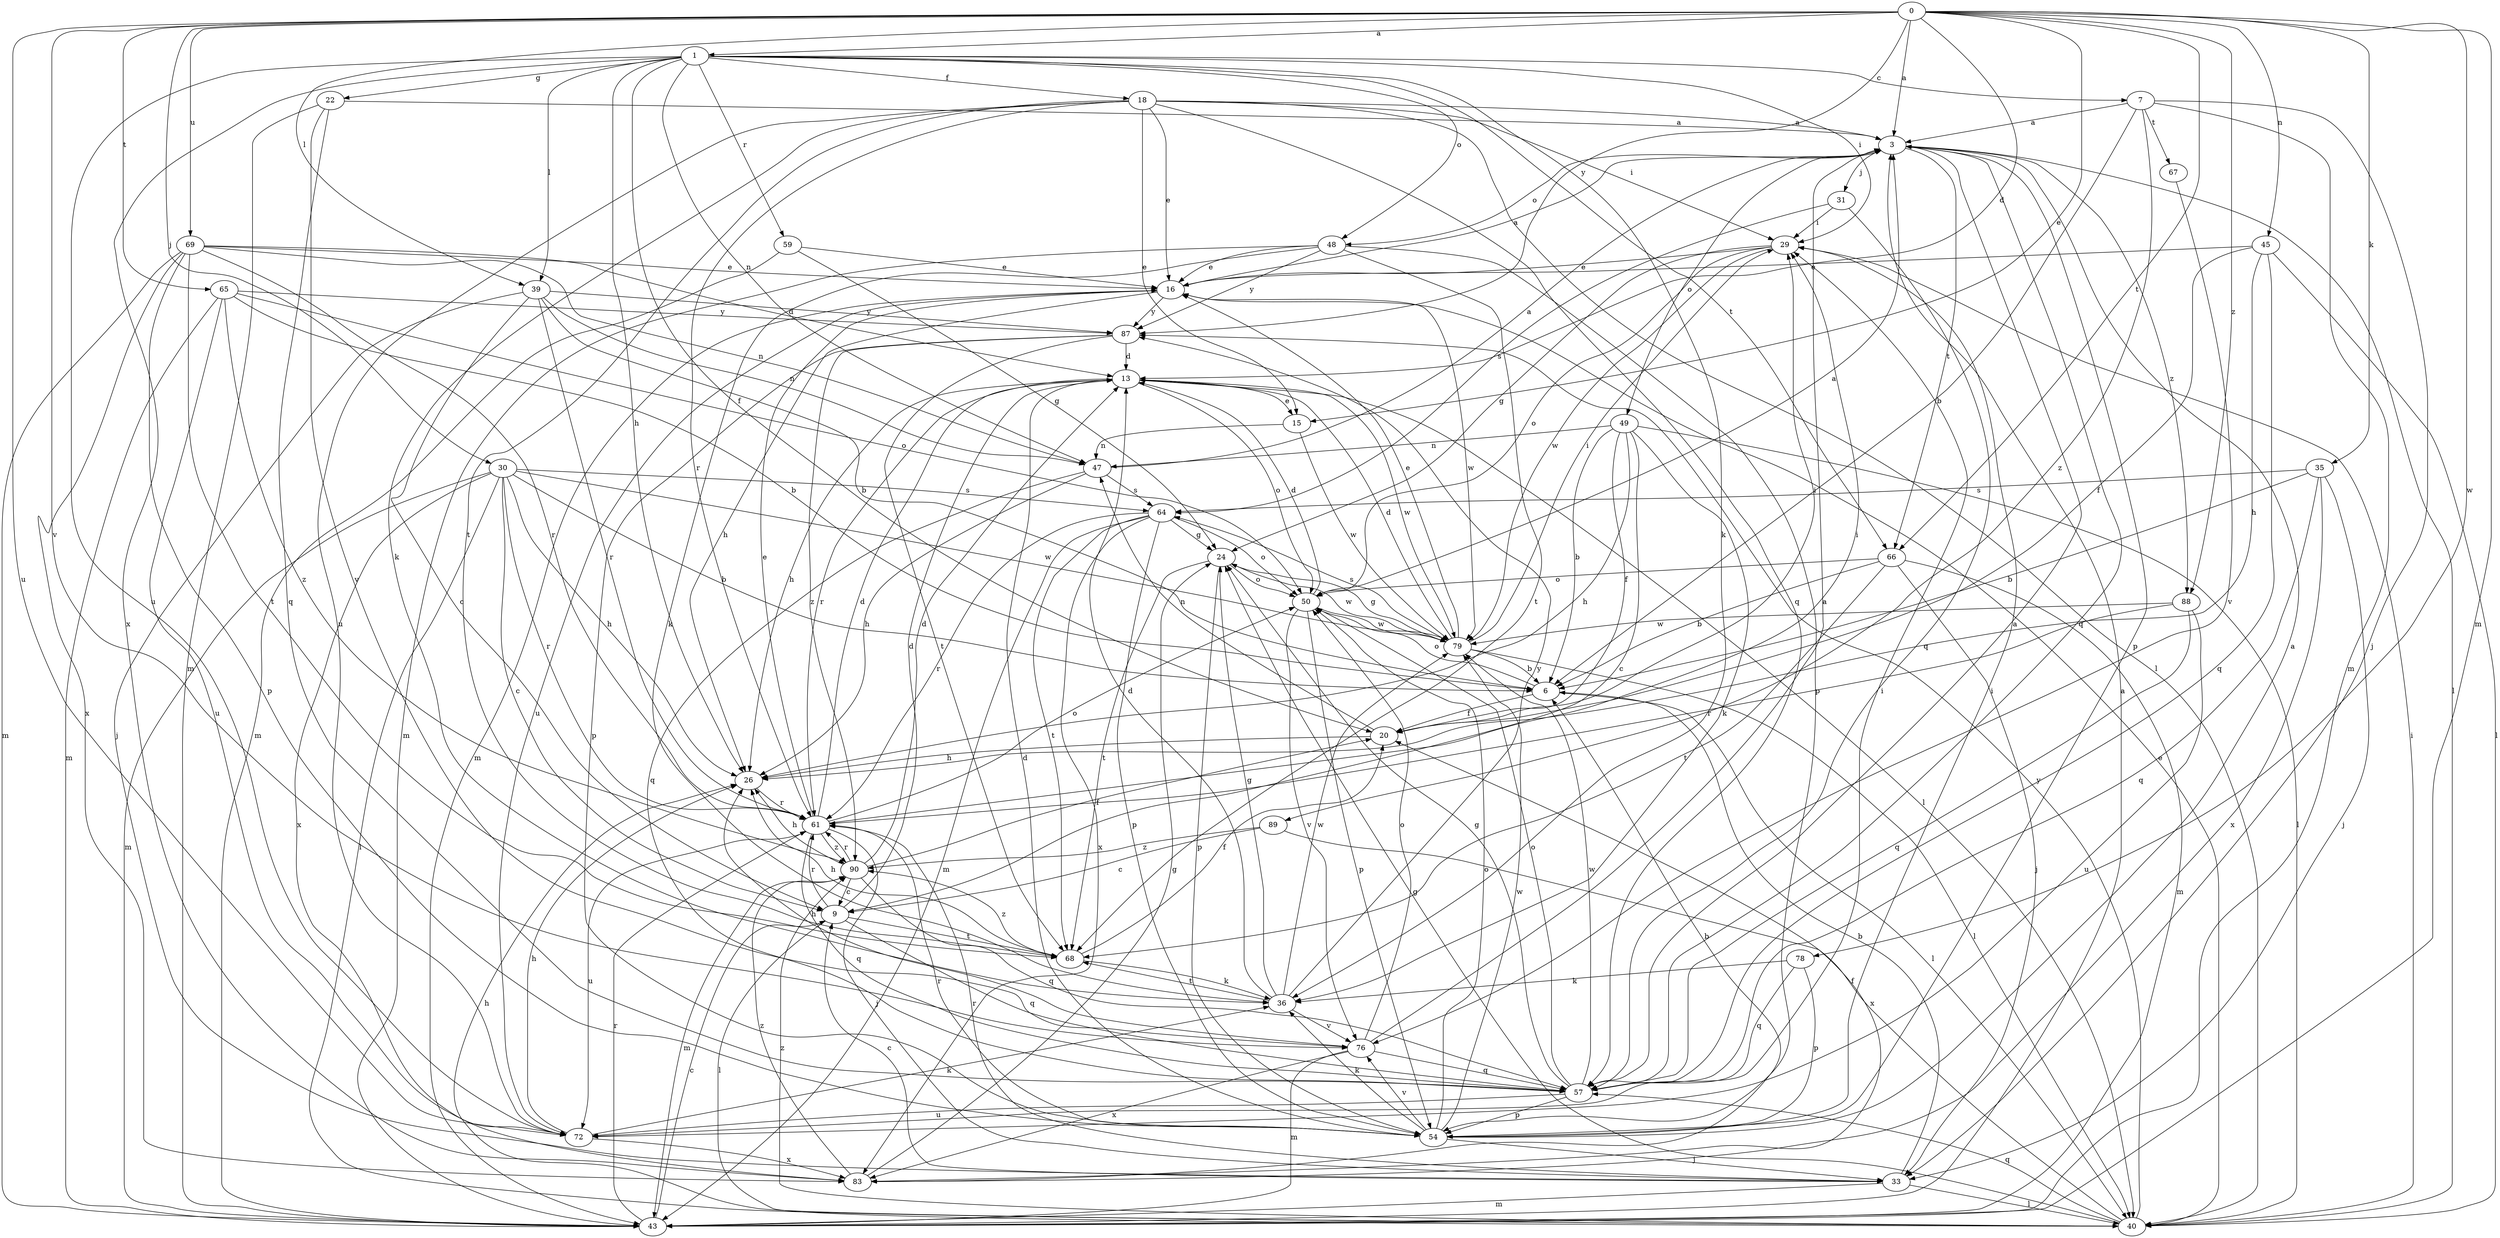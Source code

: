 strict digraph  {
0;
1;
3;
6;
7;
9;
13;
15;
16;
18;
20;
22;
24;
26;
29;
30;
31;
33;
35;
36;
39;
40;
43;
45;
47;
48;
49;
50;
54;
57;
59;
61;
64;
65;
66;
67;
68;
69;
72;
76;
78;
79;
83;
87;
88;
89;
90;
0 -> 1  [label=a];
0 -> 3  [label=a];
0 -> 13  [label=d];
0 -> 15  [label=e];
0 -> 30  [label=j];
0 -> 35  [label=k];
0 -> 39  [label=l];
0 -> 43  [label=m];
0 -> 45  [label=n];
0 -> 65  [label=t];
0 -> 66  [label=t];
0 -> 69  [label=u];
0 -> 72  [label=u];
0 -> 76  [label=v];
0 -> 78  [label=w];
0 -> 87  [label=y];
0 -> 88  [label=z];
1 -> 7  [label=c];
1 -> 18  [label=f];
1 -> 20  [label=f];
1 -> 22  [label=g];
1 -> 26  [label=h];
1 -> 29  [label=i];
1 -> 36  [label=k];
1 -> 39  [label=l];
1 -> 47  [label=n];
1 -> 48  [label=o];
1 -> 59  [label=r];
1 -> 66  [label=t];
1 -> 72  [label=u];
1 -> 83  [label=x];
3 -> 31  [label=j];
3 -> 40  [label=l];
3 -> 48  [label=o];
3 -> 49  [label=o];
3 -> 54  [label=p];
3 -> 57  [label=q];
3 -> 66  [label=t];
3 -> 88  [label=z];
6 -> 20  [label=f];
6 -> 40  [label=l];
6 -> 50  [label=o];
7 -> 3  [label=a];
7 -> 6  [label=b];
7 -> 33  [label=j];
7 -> 43  [label=m];
7 -> 67  [label=t];
7 -> 89  [label=z];
9 -> 13  [label=d];
9 -> 40  [label=l];
9 -> 57  [label=q];
9 -> 61  [label=r];
9 -> 68  [label=t];
13 -> 15  [label=e];
13 -> 26  [label=h];
13 -> 40  [label=l];
13 -> 50  [label=o];
13 -> 61  [label=r];
13 -> 79  [label=w];
15 -> 47  [label=n];
15 -> 79  [label=w];
16 -> 3  [label=a];
16 -> 26  [label=h];
16 -> 43  [label=m];
16 -> 72  [label=u];
16 -> 79  [label=w];
16 -> 87  [label=y];
18 -> 3  [label=a];
18 -> 15  [label=e];
18 -> 16  [label=e];
18 -> 29  [label=i];
18 -> 36  [label=k];
18 -> 40  [label=l];
18 -> 57  [label=q];
18 -> 61  [label=r];
18 -> 68  [label=t];
18 -> 72  [label=u];
20 -> 26  [label=h];
20 -> 29  [label=i];
20 -> 47  [label=n];
22 -> 3  [label=a];
22 -> 43  [label=m];
22 -> 57  [label=q];
22 -> 76  [label=v];
24 -> 50  [label=o];
24 -> 54  [label=p];
24 -> 68  [label=t];
24 -> 79  [label=w];
26 -> 61  [label=r];
29 -> 16  [label=e];
29 -> 24  [label=g];
29 -> 50  [label=o];
29 -> 79  [label=w];
30 -> 6  [label=b];
30 -> 9  [label=c];
30 -> 26  [label=h];
30 -> 40  [label=l];
30 -> 43  [label=m];
30 -> 61  [label=r];
30 -> 64  [label=s];
30 -> 79  [label=w];
30 -> 83  [label=x];
31 -> 29  [label=i];
31 -> 57  [label=q];
31 -> 64  [label=s];
33 -> 6  [label=b];
33 -> 9  [label=c];
33 -> 40  [label=l];
33 -> 43  [label=m];
33 -> 61  [label=r];
35 -> 6  [label=b];
35 -> 33  [label=j];
35 -> 57  [label=q];
35 -> 64  [label=s];
35 -> 83  [label=x];
36 -> 13  [label=d];
36 -> 24  [label=g];
36 -> 68  [label=t];
36 -> 76  [label=v];
36 -> 79  [label=w];
36 -> 87  [label=y];
39 -> 6  [label=b];
39 -> 9  [label=c];
39 -> 33  [label=j];
39 -> 47  [label=n];
39 -> 61  [label=r];
39 -> 87  [label=y];
40 -> 16  [label=e];
40 -> 20  [label=f];
40 -> 24  [label=g];
40 -> 26  [label=h];
40 -> 29  [label=i];
40 -> 57  [label=q];
40 -> 87  [label=y];
40 -> 90  [label=z];
43 -> 3  [label=a];
43 -> 9  [label=c];
43 -> 61  [label=r];
45 -> 16  [label=e];
45 -> 20  [label=f];
45 -> 26  [label=h];
45 -> 40  [label=l];
45 -> 57  [label=q];
47 -> 3  [label=a];
47 -> 26  [label=h];
47 -> 57  [label=q];
47 -> 64  [label=s];
48 -> 16  [label=e];
48 -> 36  [label=k];
48 -> 43  [label=m];
48 -> 54  [label=p];
48 -> 68  [label=t];
48 -> 87  [label=y];
49 -> 6  [label=b];
49 -> 9  [label=c];
49 -> 20  [label=f];
49 -> 26  [label=h];
49 -> 36  [label=k];
49 -> 40  [label=l];
49 -> 47  [label=n];
50 -> 3  [label=a];
50 -> 13  [label=d];
50 -> 54  [label=p];
50 -> 76  [label=v];
50 -> 79  [label=w];
54 -> 3  [label=a];
54 -> 13  [label=d];
54 -> 29  [label=i];
54 -> 33  [label=j];
54 -> 36  [label=k];
54 -> 50  [label=o];
54 -> 61  [label=r];
54 -> 76  [label=v];
54 -> 79  [label=w];
57 -> 3  [label=a];
57 -> 24  [label=g];
57 -> 50  [label=o];
57 -> 54  [label=p];
57 -> 72  [label=u];
57 -> 79  [label=w];
59 -> 16  [label=e];
59 -> 24  [label=g];
59 -> 43  [label=m];
61 -> 13  [label=d];
61 -> 16  [label=e];
61 -> 29  [label=i];
61 -> 33  [label=j];
61 -> 50  [label=o];
61 -> 57  [label=q];
61 -> 72  [label=u];
61 -> 90  [label=z];
64 -> 24  [label=g];
64 -> 43  [label=m];
64 -> 50  [label=o];
64 -> 54  [label=p];
64 -> 61  [label=r];
64 -> 68  [label=t];
64 -> 83  [label=x];
65 -> 6  [label=b];
65 -> 43  [label=m];
65 -> 50  [label=o];
65 -> 72  [label=u];
65 -> 87  [label=y];
65 -> 90  [label=z];
66 -> 6  [label=b];
66 -> 33  [label=j];
66 -> 43  [label=m];
66 -> 50  [label=o];
66 -> 68  [label=t];
67 -> 76  [label=v];
68 -> 20  [label=f];
68 -> 26  [label=h];
68 -> 36  [label=k];
68 -> 90  [label=z];
69 -> 13  [label=d];
69 -> 16  [label=e];
69 -> 43  [label=m];
69 -> 47  [label=n];
69 -> 54  [label=p];
69 -> 61  [label=r];
69 -> 68  [label=t];
69 -> 83  [label=x];
72 -> 26  [label=h];
72 -> 29  [label=i];
72 -> 36  [label=k];
72 -> 83  [label=x];
76 -> 3  [label=a];
76 -> 26  [label=h];
76 -> 43  [label=m];
76 -> 50  [label=o];
76 -> 57  [label=q];
76 -> 83  [label=x];
78 -> 36  [label=k];
78 -> 54  [label=p];
78 -> 57  [label=q];
79 -> 6  [label=b];
79 -> 13  [label=d];
79 -> 16  [label=e];
79 -> 24  [label=g];
79 -> 29  [label=i];
79 -> 40  [label=l];
79 -> 64  [label=s];
83 -> 6  [label=b];
83 -> 24  [label=g];
83 -> 90  [label=z];
87 -> 13  [label=d];
87 -> 54  [label=p];
87 -> 68  [label=t];
87 -> 90  [label=z];
88 -> 57  [label=q];
88 -> 61  [label=r];
88 -> 72  [label=u];
88 -> 79  [label=w];
89 -> 9  [label=c];
89 -> 83  [label=x];
89 -> 90  [label=z];
90 -> 9  [label=c];
90 -> 13  [label=d];
90 -> 20  [label=f];
90 -> 26  [label=h];
90 -> 43  [label=m];
90 -> 57  [label=q];
90 -> 61  [label=r];
}
